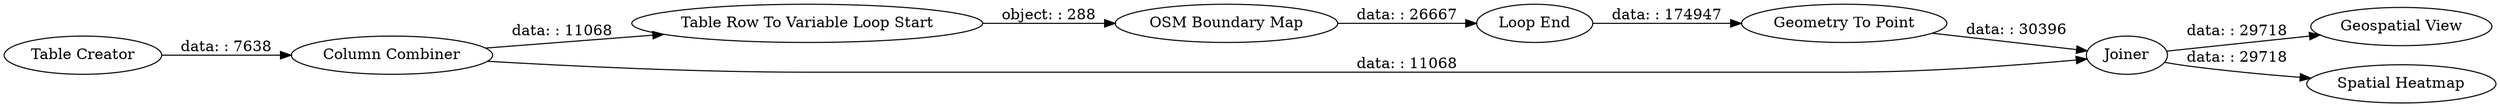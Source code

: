 digraph {
	"-137843939339365756_1880" [label="Table Row To Variable Loop Start"]
	"-137843939339365756_1882" [label="Loop End"]
	"-137843939339365756_1881" [label="OSM Boundary Map"]
	"-137843939339365756_1883" [label="Table Creator"]
	"-137843939339365756_1884" [label="Geometry To Point"]
	"-137843939339365756_1887" [label=Joiner]
	"-137843939339365756_1886" [label="Column Combiner"]
	"-137843939339365756_1885" [label="Geospatial View"]
	"-137843939339365756_1890" [label="Spatial Heatmap"]
	"-137843939339365756_1884" -> "-137843939339365756_1887" [label="data: : 30396"]
	"-137843939339365756_1887" -> "-137843939339365756_1890" [label="data: : 29718"]
	"-137843939339365756_1886" -> "-137843939339365756_1887" [label="data: : 11068"]
	"-137843939339365756_1880" -> "-137843939339365756_1881" [label="object: : 288"]
	"-137843939339365756_1883" -> "-137843939339365756_1886" [label="data: : 7638"]
	"-137843939339365756_1887" -> "-137843939339365756_1885" [label="data: : 29718"]
	"-137843939339365756_1882" -> "-137843939339365756_1884" [label="data: : 174947"]
	"-137843939339365756_1881" -> "-137843939339365756_1882" [label="data: : 26667"]
	"-137843939339365756_1886" -> "-137843939339365756_1880" [label="data: : 11068"]
	rankdir=LR
}
